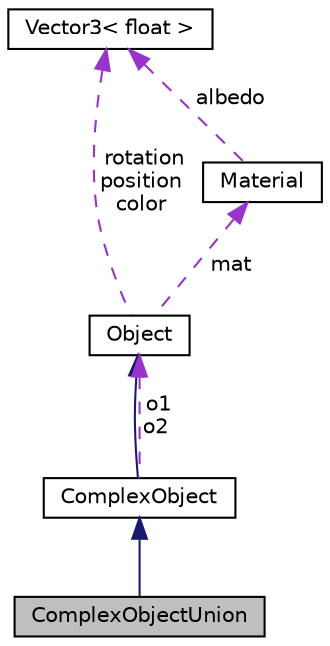 digraph "ComplexObjectUnion"
{
 // LATEX_PDF_SIZE
  edge [fontname="Helvetica",fontsize="10",labelfontname="Helvetica",labelfontsize="10"];
  node [fontname="Helvetica",fontsize="10",shape=record];
  Node1 [label="ComplexObjectUnion",height=0.2,width=0.4,color="black", fillcolor="grey75", style="filled", fontcolor="black",tooltip="Classe permettant de creer l'union de 2 objets primitifs."];
  Node2 -> Node1 [dir="back",color="midnightblue",fontsize="10",style="solid",fontname="Helvetica"];
  Node2 [label="ComplexObject",height=0.2,width=0.4,color="black", fillcolor="white", style="filled",URL="$classComplexObject.html",tooltip="Super-classe abstraite d'objets complexes."];
  Node3 -> Node2 [dir="back",color="midnightblue",fontsize="10",style="solid",fontname="Helvetica"];
  Node3 [label="Object",height=0.2,width=0.4,color="black", fillcolor="white", style="filled",URL="$classObject.html",tooltip="Super-classe Abstraite d'objets primitif."];
  Node4 -> Node3 [dir="back",color="darkorchid3",fontsize="10",style="dashed",label=" mat" ,fontname="Helvetica"];
  Node4 [label="Material",height=0.2,width=0.4,color="black", fillcolor="white", style="filled",URL="$classMaterial.html",tooltip="Classe des types de lumiere."];
  Node5 -> Node4 [dir="back",color="darkorchid3",fontsize="10",style="dashed",label=" albedo" ,fontname="Helvetica"];
  Node5 [label="Vector3\< float \>",height=0.2,width=0.4,color="black", fillcolor="white", style="filled",URL="$classVector3.html",tooltip=" "];
  Node5 -> Node3 [dir="back",color="darkorchid3",fontsize="10",style="dashed",label=" rotation\nposition\ncolor" ,fontname="Helvetica"];
  Node3 -> Node2 [dir="back",color="darkorchid3",fontsize="10",style="dashed",label=" o1\no2" ,fontname="Helvetica"];
}
